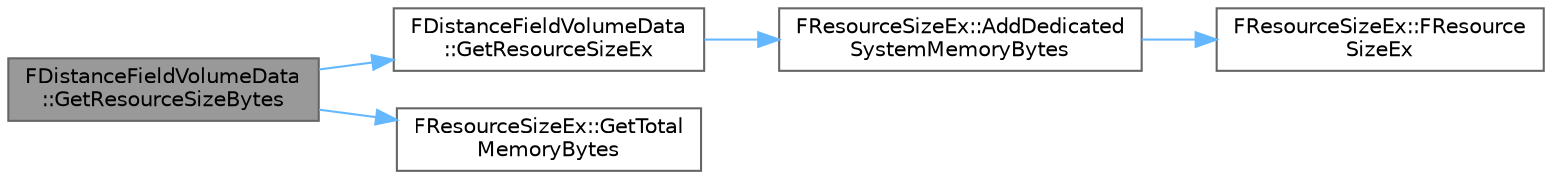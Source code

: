 digraph "FDistanceFieldVolumeData::GetResourceSizeBytes"
{
 // INTERACTIVE_SVG=YES
 // LATEX_PDF_SIZE
  bgcolor="transparent";
  edge [fontname=Helvetica,fontsize=10,labelfontname=Helvetica,labelfontsize=10];
  node [fontname=Helvetica,fontsize=10,shape=box,height=0.2,width=0.4];
  rankdir="LR";
  Node1 [id="Node000001",label="FDistanceFieldVolumeData\l::GetResourceSizeBytes",height=0.2,width=0.4,color="gray40", fillcolor="grey60", style="filled", fontcolor="black",tooltip=" "];
  Node1 -> Node2 [id="edge1_Node000001_Node000002",color="steelblue1",style="solid",tooltip=" "];
  Node2 [id="Node000002",label="FDistanceFieldVolumeData\l::GetResourceSizeEx",height=0.2,width=0.4,color="grey40", fillcolor="white", style="filled",URL="$d9/ddb/classFDistanceFieldVolumeData.html#ad7dce2ae6cd5089c292012700ec0fe0d",tooltip=" "];
  Node2 -> Node3 [id="edge2_Node000002_Node000003",color="steelblue1",style="solid",tooltip=" "];
  Node3 [id="Node000003",label="FResourceSizeEx::AddDedicated\lSystemMemoryBytes",height=0.2,width=0.4,color="grey40", fillcolor="white", style="filled",URL="$da/dcf/structFResourceSizeEx.html#a9cea1bf688393c60af3d907649d70853",tooltip=" "];
  Node3 -> Node4 [id="edge3_Node000003_Node000004",color="steelblue1",style="solid",tooltip=" "];
  Node4 [id="Node000004",label="FResourceSizeEx::FResource\lSizeEx",height=0.2,width=0.4,color="grey40", fillcolor="white", style="filled",URL="$da/dcf/structFResourceSizeEx.html#aeaf7df82c0e5db2c4c82539a8635edea",tooltip="Default constructor."];
  Node1 -> Node5 [id="edge4_Node000001_Node000005",color="steelblue1",style="solid",tooltip=" "];
  Node5 [id="Node000005",label="FResourceSizeEx::GetTotal\lMemoryBytes",height=0.2,width=0.4,color="grey40", fillcolor="white", style="filled",URL="$da/dcf/structFResourceSizeEx.html#a5833e9354439f403d17c9849e0f171ae",tooltip="Get the total number of bytes allocated from any memory."];
}
